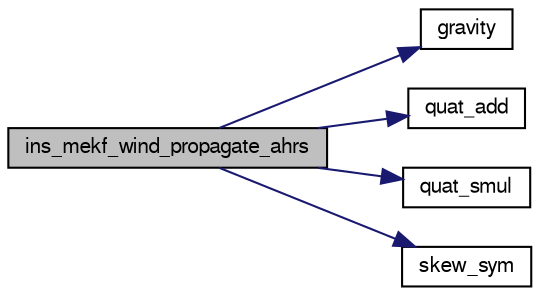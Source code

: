 digraph "ins_mekf_wind_propagate_ahrs"
{
  edge [fontname="FreeSans",fontsize="10",labelfontname="FreeSans",labelfontsize="10"];
  node [fontname="FreeSans",fontsize="10",shape=record];
  rankdir="LR";
  Node1 [label="ins_mekf_wind_propagate_ahrs",height=0.2,width=0.4,color="black", fillcolor="grey75", style="filled", fontcolor="black"];
  Node1 -> Node2 [color="midnightblue",fontsize="10",style="solid",fontname="FreeSans"];
  Node2 [label="gravity",height=0.2,width=0.4,color="black", fillcolor="white", style="filled",URL="$ins__mekf__wind_8cpp.html#a2bf4b5bc0789c828d12dc95c7ed7b98d"];
  Node1 -> Node3 [color="midnightblue",fontsize="10",style="solid",fontname="FreeSans"];
  Node3 [label="quat_add",height=0.2,width=0.4,color="black", fillcolor="white", style="filled",URL="$ins__mekf__wind_8cpp.html#a331f080db3c962d318b5ee9dada0267f"];
  Node1 -> Node4 [color="midnightblue",fontsize="10",style="solid",fontname="FreeSans"];
  Node4 [label="quat_smul",height=0.2,width=0.4,color="black", fillcolor="white", style="filled",URL="$ins__mekf__wind_8cpp.html#a677b4f5df090d5f92d2799b68d6fe637"];
  Node1 -> Node5 [color="midnightblue",fontsize="10",style="solid",fontname="FreeSans"];
  Node5 [label="skew_sym",height=0.2,width=0.4,color="black", fillcolor="white", style="filled",URL="$ins__mekf__wind_8cpp.html#a848fccd24d6e38f96365250dace72258",tooltip="build skew symetric matrix from vector m = [ 0, -v(2), v(1) ] [ v(2), 0, -v(0) ] [ -v(1)..."];
}
